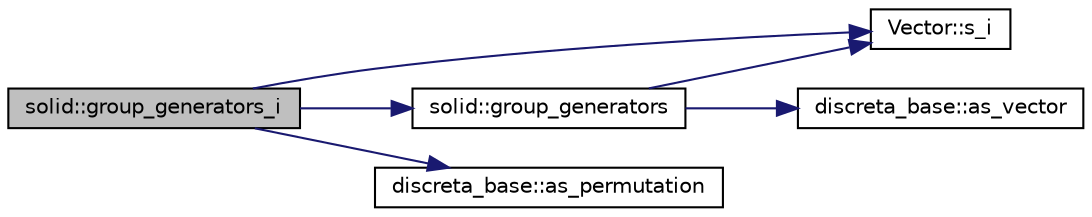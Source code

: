 digraph "solid::group_generators_i"
{
  edge [fontname="Helvetica",fontsize="10",labelfontname="Helvetica",labelfontsize="10"];
  node [fontname="Helvetica",fontsize="10",shape=record];
  rankdir="LR";
  Node2918 [label="solid::group_generators_i",height=0.2,width=0.4,color="black", fillcolor="grey75", style="filled", fontcolor="black"];
  Node2918 -> Node2919 [color="midnightblue",fontsize="10",style="solid",fontname="Helvetica"];
  Node2919 [label="solid::group_generators",height=0.2,width=0.4,color="black", fillcolor="white", style="filled",URL="$d8/def/classsolid.html#a3ec669f29fac875a8a05882714e8a896"];
  Node2919 -> Node2920 [color="midnightblue",fontsize="10",style="solid",fontname="Helvetica"];
  Node2920 [label="Vector::s_i",height=0.2,width=0.4,color="black", fillcolor="white", style="filled",URL="$d5/db2/class_vector.html#a1c4fe1752523df8119f70dd550244871"];
  Node2919 -> Node2921 [color="midnightblue",fontsize="10",style="solid",fontname="Helvetica"];
  Node2921 [label="discreta_base::as_vector",height=0.2,width=0.4,color="black", fillcolor="white", style="filled",URL="$d7/d71/classdiscreta__base.html#a7bdd6cae39c380b128ee9e17e42cf020"];
  Node2918 -> Node2920 [color="midnightblue",fontsize="10",style="solid",fontname="Helvetica"];
  Node2918 -> Node2922 [color="midnightblue",fontsize="10",style="solid",fontname="Helvetica"];
  Node2922 [label="discreta_base::as_permutation",height=0.2,width=0.4,color="black", fillcolor="white", style="filled",URL="$d7/d71/classdiscreta__base.html#aa4e72f36a82984239b12ae831e131098"];
}
